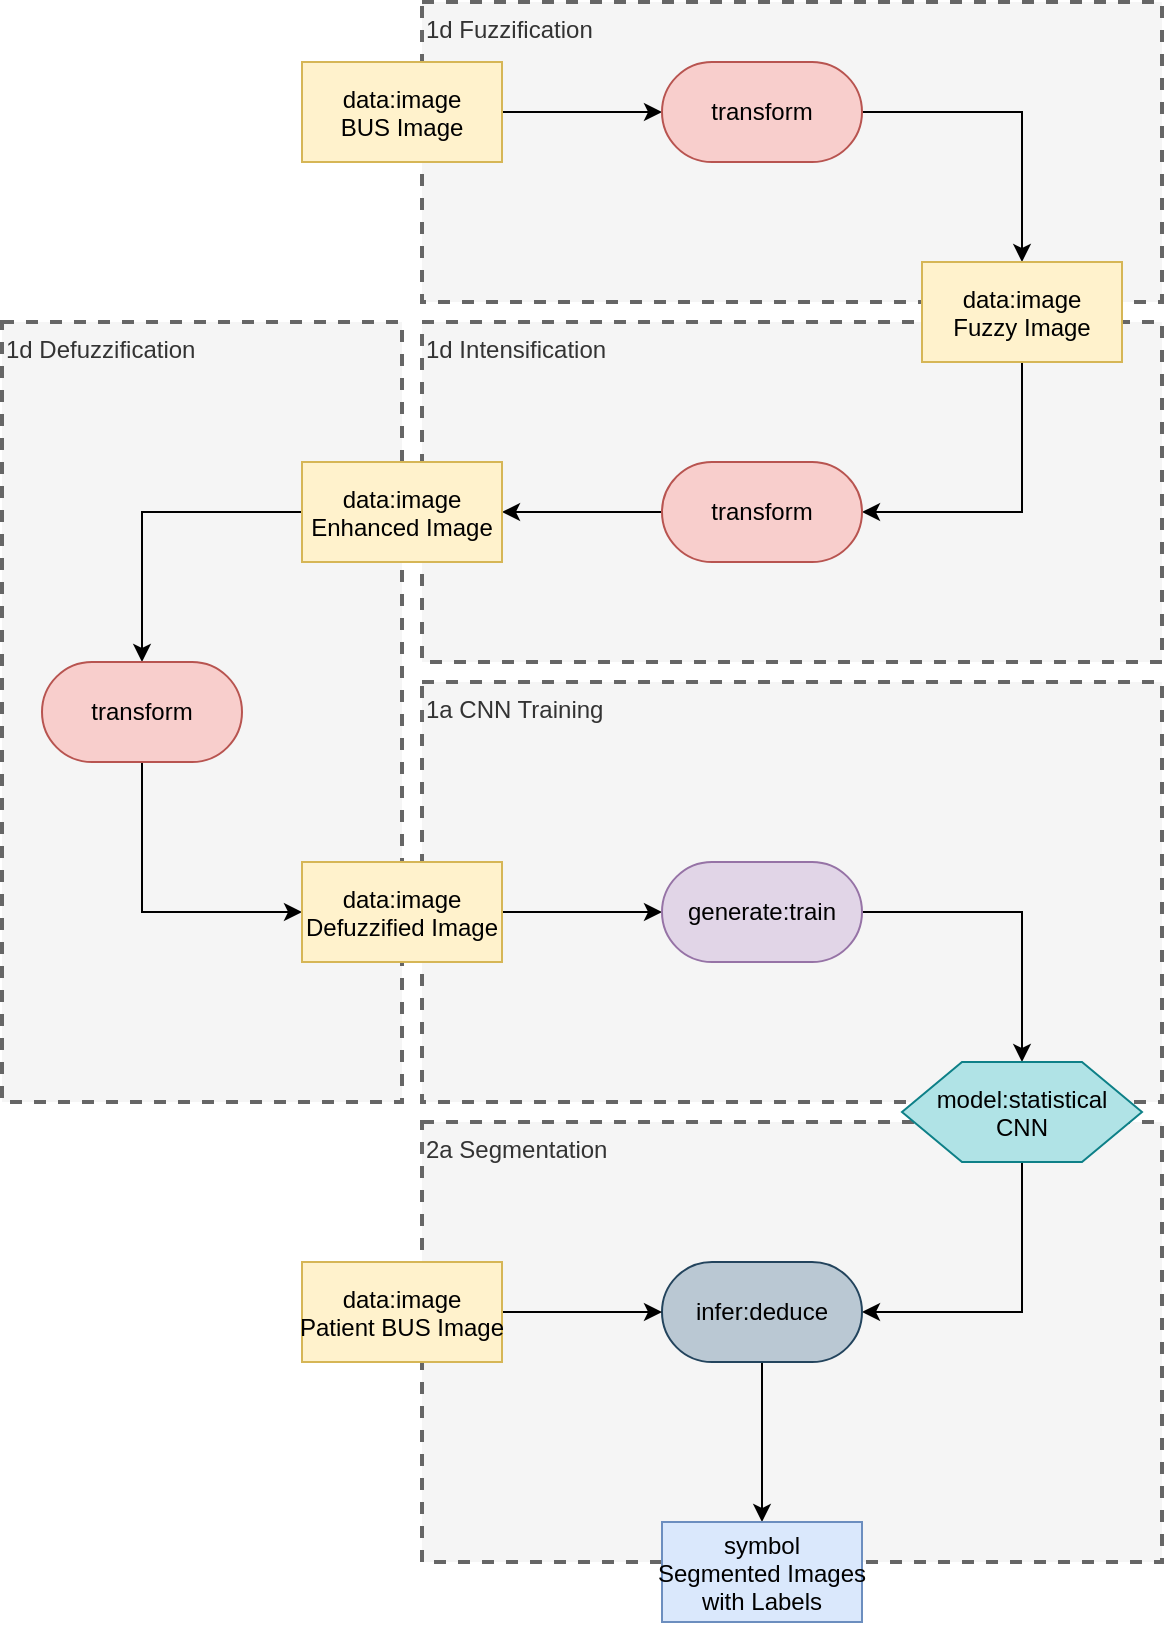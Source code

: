 <mxfile version="26.3.0">
  <diagram name="Page-1" id="nUPIWt_2ezuW6HuRJEXQ">
    <mxGraphModel dx="786" dy="471" grid="1" gridSize="10" guides="1" tooltips="1" connect="1" arrows="1" fold="1" page="1" pageScale="1" pageWidth="3300" pageHeight="4681" math="0" shadow="0">
      <root>
        <mxCell id="0" />
        <mxCell id="1" parent="0" />
        <mxCell id="vuULhk1I83DKLWwXU8eo-33" value="2a Segmentation" style="text;html=1;align=left;verticalAlign=top;whiteSpace=wrap;rounded=0;dashed=1;fillColor=#f5f5f5;fontColor=#333333;strokeColor=#666666;strokeWidth=2;" name="text" vertex="1" parent="1">
          <mxGeometry x="400" y="760" width="370" height="220" as="geometry" />
        </mxCell>
        <mxCell id="vuULhk1I83DKLWwXU8eo-32" value="1a CNN Training" style="text;html=1;align=left;verticalAlign=top;whiteSpace=wrap;rounded=0;dashed=1;fillColor=#f5f5f5;fontColor=#333333;strokeColor=#666666;strokeWidth=2;" name="text" vertex="1" parent="1">
          <mxGeometry x="400" y="540" width="370" height="210" as="geometry" />
        </mxCell>
        <mxCell id="vuULhk1I83DKLWwXU8eo-31" value="1d Defuzzification" style="text;html=1;align=left;verticalAlign=top;whiteSpace=wrap;rounded=0;dashed=1;fillColor=#f5f5f5;fontColor=#333333;strokeColor=#666666;strokeWidth=2;" name="text" vertex="1" parent="1">
          <mxGeometry x="190" y="360" width="200" height="390" as="geometry" />
        </mxCell>
        <mxCell id="vuULhk1I83DKLWwXU8eo-30" value="1d Intensification" style="text;html=1;align=left;verticalAlign=top;whiteSpace=wrap;rounded=0;dashed=1;fillColor=#f5f5f5;fontColor=#333333;strokeColor=#666666;strokeWidth=2;" name="text" vertex="1" parent="1">
          <mxGeometry x="400" y="360" width="370" height="170" as="geometry" />
        </mxCell>
        <mxCell id="vuULhk1I83DKLWwXU8eo-29" value="1d Fuzzification" style="text;html=1;align=left;verticalAlign=top;whiteSpace=wrap;rounded=0;dashed=1;fillColor=#f5f5f5;fontColor=#333333;strokeColor=#666666;strokeWidth=2;" name="text" vertex="1" parent="1">
          <mxGeometry x="400" y="200" width="370" height="150" as="geometry" />
        </mxCell>
        <mxCell id="vuULhk1I83DKLWwXU8eo-3" style="edgeStyle=orthogonalEdgeStyle;rounded=0;orthogonalLoop=1;jettySize=auto;html=1;entryX=0;entryY=0.5;entryDx=0;entryDy=0;" edge="1" parent="1" source="vuULhk1I83DKLWwXU8eo-1" target="vuULhk1I83DKLWwXU8eo-2">
          <mxGeometry relative="1" as="geometry" />
        </mxCell>
        <mxCell id="vuULhk1I83DKLWwXU8eo-1" value="data:image&#xa;BUS Image" style="rectangle;fillColor=#fff2cc;strokeColor=#d6b656;" name="data" vertex="1" parent="1">
          <mxGeometry x="340" y="230" width="100" height="50" as="geometry" />
        </mxCell>
        <mxCell id="vuULhk1I83DKLWwXU8eo-5" style="edgeStyle=orthogonalEdgeStyle;rounded=0;orthogonalLoop=1;jettySize=auto;html=1;exitX=1;exitY=0.5;exitDx=0;exitDy=0;entryX=0.5;entryY=0;entryDx=0;entryDy=0;" edge="1" parent="1" source="vuULhk1I83DKLWwXU8eo-2" target="vuULhk1I83DKLWwXU8eo-4">
          <mxGeometry relative="1" as="geometry" />
        </mxCell>
        <mxCell id="vuULhk1I83DKLWwXU8eo-2" value="transform" style="rounded=1;whiteSpace=wrap;html=1;arcSize=50;fillColor=#f8cecc;strokeColor=#b85450;" name="transform" vertex="1" parent="1">
          <mxGeometry x="520" y="230" width="100" height="50" as="geometry" />
        </mxCell>
        <mxCell id="vuULhk1I83DKLWwXU8eo-7" style="edgeStyle=orthogonalEdgeStyle;rounded=0;orthogonalLoop=1;jettySize=auto;html=1;exitX=0.5;exitY=1;exitDx=0;exitDy=0;entryX=1;entryY=0.5;entryDx=0;entryDy=0;" edge="1" parent="1" source="vuULhk1I83DKLWwXU8eo-4" target="vuULhk1I83DKLWwXU8eo-6">
          <mxGeometry relative="1" as="geometry" />
        </mxCell>
        <mxCell id="vuULhk1I83DKLWwXU8eo-4" value="data:image&#xa;Fuzzy Image" style="rectangle;fillColor=#fff2cc;strokeColor=#d6b656;" name="data" vertex="1" parent="1">
          <mxGeometry x="650" y="330" width="100" height="50" as="geometry" />
        </mxCell>
        <mxCell id="vuULhk1I83DKLWwXU8eo-9" style="edgeStyle=orthogonalEdgeStyle;rounded=0;orthogonalLoop=1;jettySize=auto;html=1;exitX=0;exitY=0.5;exitDx=0;exitDy=0;entryX=1;entryY=0.5;entryDx=0;entryDy=0;" edge="1" parent="1" source="vuULhk1I83DKLWwXU8eo-6" target="vuULhk1I83DKLWwXU8eo-8">
          <mxGeometry relative="1" as="geometry" />
        </mxCell>
        <mxCell id="vuULhk1I83DKLWwXU8eo-6" value="transform" style="rounded=1;whiteSpace=wrap;html=1;arcSize=50;fillColor=#f8cecc;strokeColor=#b85450;" name="transform" vertex="1" parent="1">
          <mxGeometry x="520" y="430" width="100" height="50" as="geometry" />
        </mxCell>
        <mxCell id="vuULhk1I83DKLWwXU8eo-12" style="edgeStyle=orthogonalEdgeStyle;rounded=0;orthogonalLoop=1;jettySize=auto;html=1;exitX=0;exitY=0.5;exitDx=0;exitDy=0;entryX=0.5;entryY=0;entryDx=0;entryDy=0;" edge="1" parent="1" source="vuULhk1I83DKLWwXU8eo-8" target="vuULhk1I83DKLWwXU8eo-10">
          <mxGeometry relative="1" as="geometry" />
        </mxCell>
        <mxCell id="vuULhk1I83DKLWwXU8eo-8" value="data:image&#xa;Enhanced Image" style="rectangle;fillColor=#fff2cc;strokeColor=#d6b656;" name="data" vertex="1" parent="1">
          <mxGeometry x="340" y="430" width="100" height="50" as="geometry" />
        </mxCell>
        <mxCell id="vuULhk1I83DKLWwXU8eo-14" style="edgeStyle=orthogonalEdgeStyle;rounded=0;orthogonalLoop=1;jettySize=auto;html=1;exitX=0.5;exitY=1;exitDx=0;exitDy=0;entryX=0;entryY=0.5;entryDx=0;entryDy=0;" edge="1" parent="1" source="vuULhk1I83DKLWwXU8eo-10" target="vuULhk1I83DKLWwXU8eo-13">
          <mxGeometry relative="1" as="geometry" />
        </mxCell>
        <mxCell id="vuULhk1I83DKLWwXU8eo-10" value="transform" style="rounded=1;whiteSpace=wrap;html=1;arcSize=50;fillColor=#f8cecc;strokeColor=#b85450;" name="transform" vertex="1" parent="1">
          <mxGeometry x="210" y="530" width="100" height="50" as="geometry" />
        </mxCell>
        <mxCell id="vuULhk1I83DKLWwXU8eo-16" style="edgeStyle=orthogonalEdgeStyle;rounded=0;orthogonalLoop=1;jettySize=auto;html=1;exitX=1;exitY=0.5;exitDx=0;exitDy=0;entryX=0;entryY=0.5;entryDx=0;entryDy=0;" edge="1" parent="1" source="vuULhk1I83DKLWwXU8eo-13" target="vuULhk1I83DKLWwXU8eo-15">
          <mxGeometry relative="1" as="geometry" />
        </mxCell>
        <mxCell id="vuULhk1I83DKLWwXU8eo-13" value="data:image&#xa;Defuzzified Image" style="rectangle;fillColor=#fff2cc;strokeColor=#d6b656;" name="data" vertex="1" parent="1">
          <mxGeometry x="340" y="630" width="100" height="50" as="geometry" />
        </mxCell>
        <mxCell id="vuULhk1I83DKLWwXU8eo-22" style="edgeStyle=orthogonalEdgeStyle;rounded=0;orthogonalLoop=1;jettySize=auto;html=1;exitX=1;exitY=0.5;exitDx=0;exitDy=0;entryX=0.5;entryY=0;entryDx=0;entryDy=0;" edge="1" parent="1" source="vuULhk1I83DKLWwXU8eo-15" target="vuULhk1I83DKLWwXU8eo-17">
          <mxGeometry relative="1" as="geometry" />
        </mxCell>
        <mxCell id="vuULhk1I83DKLWwXU8eo-15" value="generate:train" style="rounded=1;whiteSpace=wrap;html=1;arcSize=50;fillColor=#e1d5e7;strokeColor=#9673a6;" name="generate:train" vertex="1" parent="1">
          <mxGeometry x="520" y="630" width="100" height="50" as="geometry" />
        </mxCell>
        <mxCell id="vuULhk1I83DKLWwXU8eo-24" style="edgeStyle=orthogonalEdgeStyle;rounded=0;orthogonalLoop=1;jettySize=auto;html=1;exitX=0.5;exitY=1;exitDx=0;exitDy=0;entryX=1;entryY=0.5;entryDx=0;entryDy=0;" edge="1" parent="1" source="vuULhk1I83DKLWwXU8eo-17" target="vuULhk1I83DKLWwXU8eo-23">
          <mxGeometry relative="1" as="geometry" />
        </mxCell>
        <mxCell id="vuULhk1I83DKLWwXU8eo-17" value="model:statistical&#xa;CNN" style="shape=hexagon;perimeter=hexagonPerimeter2;fillColor=#b0e3e6;strokeColor=#0e8088;" name="model" vertex="1" parent="1">
          <mxGeometry x="640" y="730" width="120" height="50" as="geometry" />
        </mxCell>
        <mxCell id="vuULhk1I83DKLWwXU8eo-28" style="edgeStyle=orthogonalEdgeStyle;rounded=0;orthogonalLoop=1;jettySize=auto;html=1;exitX=0.5;exitY=1;exitDx=0;exitDy=0;entryX=0.5;entryY=0;entryDx=0;entryDy=0;" edge="1" parent="1" source="vuULhk1I83DKLWwXU8eo-23" target="vuULhk1I83DKLWwXU8eo-27">
          <mxGeometry relative="1" as="geometry" />
        </mxCell>
        <mxCell id="vuULhk1I83DKLWwXU8eo-23" value="infer:deduce" style="rounded=1;whiteSpace=wrap;html=1;arcSize=50;fillColor=#bac8d3;strokeColor=#23445d;" name="infer:deduce" vertex="1" parent="1">
          <mxGeometry x="520" y="830" width="100" height="50" as="geometry" />
        </mxCell>
        <mxCell id="vuULhk1I83DKLWwXU8eo-35" style="edgeStyle=orthogonalEdgeStyle;rounded=0;orthogonalLoop=1;jettySize=auto;html=1;exitX=1;exitY=0.5;exitDx=0;exitDy=0;entryX=0;entryY=0.5;entryDx=0;entryDy=0;" edge="1" parent="1" source="vuULhk1I83DKLWwXU8eo-25" target="vuULhk1I83DKLWwXU8eo-23">
          <mxGeometry relative="1" as="geometry" />
        </mxCell>
        <mxCell id="vuULhk1I83DKLWwXU8eo-25" value="data:image&#xa;Patient BUS Image" style="rectangle;fillColor=#fff2cc;strokeColor=#d6b656;" name="data" vertex="1" parent="1">
          <mxGeometry x="340" y="830" width="100" height="50" as="geometry" />
        </mxCell>
        <mxCell id="vuULhk1I83DKLWwXU8eo-27" value="symbol&#xa;Segmented Images&#xa;with Labels" style="rectangle;fillColor=#dae8fc;strokeColor=#6c8ebf;" name="symbol" vertex="1" parent="1">
          <mxGeometry x="520" y="960" width="100" height="50" as="geometry" />
        </mxCell>
      </root>
    </mxGraphModel>
  </diagram>
</mxfile>
